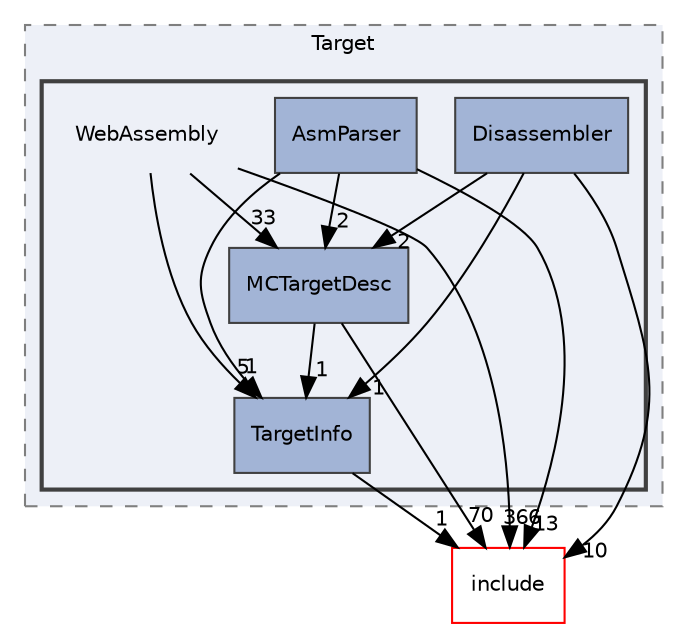 digraph "lib/Target/WebAssembly"
{
 // LATEX_PDF_SIZE
  bgcolor="transparent";
  edge [fontname="Helvetica",fontsize="10",labelfontname="Helvetica",labelfontsize="10"];
  node [fontname="Helvetica",fontsize="10",shape="box"];
  compound=true
  subgraph clusterdir_794e483eb1cc7921d35fd149d9cc325b {
    graph [ bgcolor="#edf0f7", pencolor="grey50", style="filled,dashed,", label="Target", fontname="Helvetica", fontsize="10", URL="dir_794e483eb1cc7921d35fd149d9cc325b.html"]
  subgraph clusterdir_96ba75976c22f2500bfbc06f8c4c2b70 {
    graph [ bgcolor="#edf0f7", pencolor="grey25", style="filled,bold,", label="", fontname="Helvetica", fontsize="10", URL="dir_96ba75976c22f2500bfbc06f8c4c2b70.html"]
    dir_96ba75976c22f2500bfbc06f8c4c2b70 [shape=plaintext, label="WebAssembly"];
  dir_c14a0b39f8e694e9a00ca3dcf9702481 [label="AsmParser", style="filled,", fillcolor="#a2b4d6", color="grey25", URL="dir_c14a0b39f8e694e9a00ca3dcf9702481.html"];
  dir_250c9ef2b227e6b2f6b2a49791ad45f1 [label="Disassembler", style="filled,", fillcolor="#a2b4d6", color="grey25", URL="dir_250c9ef2b227e6b2f6b2a49791ad45f1.html"];
  dir_a55190db062d77cf0f3c7dda37a78d5b [label="MCTargetDesc", style="filled,", fillcolor="#a2b4d6", color="grey25", URL="dir_a55190db062d77cf0f3c7dda37a78d5b.html"];
  dir_e98dc5c8bb83d992569c0d03f1dcb04e [label="TargetInfo", style="filled,", fillcolor="#a2b4d6", color="grey25", URL="dir_e98dc5c8bb83d992569c0d03f1dcb04e.html"];
  }
  }
  dir_d44c64559bbebec7f509842c48db8b23 [label="include", style="", fillcolor="#edf0f7", color="red", URL="dir_d44c64559bbebec7f509842c48db8b23.html"];
  dir_96ba75976c22f2500bfbc06f8c4c2b70->dir_a55190db062d77cf0f3c7dda37a78d5b [headlabel="33", labeldistance=1.5 headhref="dir_000233_000138.html"];
  dir_96ba75976c22f2500bfbc06f8c4c2b70->dir_d44c64559bbebec7f509842c48db8b23 [headlabel="366", labeldistance=1.5 headhref="dir_000233_000082.html"];
  dir_96ba75976c22f2500bfbc06f8c4c2b70->dir_e98dc5c8bb83d992569c0d03f1dcb04e [headlabel="5", labeldistance=1.5 headhref="dir_000233_000209.html"];
  dir_c14a0b39f8e694e9a00ca3dcf9702481->dir_a55190db062d77cf0f3c7dda37a78d5b [headlabel="2", labeldistance=1.5 headhref="dir_000024_000138.html"];
  dir_c14a0b39f8e694e9a00ca3dcf9702481->dir_d44c64559bbebec7f509842c48db8b23 [headlabel="13", labeldistance=1.5 headhref="dir_000024_000082.html"];
  dir_c14a0b39f8e694e9a00ca3dcf9702481->dir_e98dc5c8bb83d992569c0d03f1dcb04e [headlabel="1", labeldistance=1.5 headhref="dir_000024_000209.html"];
  dir_250c9ef2b227e6b2f6b2a49791ad45f1->dir_a55190db062d77cf0f3c7dda37a78d5b [headlabel="2", labeldistance=1.5 headhref="dir_000062_000138.html"];
  dir_250c9ef2b227e6b2f6b2a49791ad45f1->dir_d44c64559bbebec7f509842c48db8b23 [headlabel="10", labeldistance=1.5 headhref="dir_000062_000082.html"];
  dir_250c9ef2b227e6b2f6b2a49791ad45f1->dir_e98dc5c8bb83d992569c0d03f1dcb04e [headlabel="1", labeldistance=1.5 headhref="dir_000062_000209.html"];
  dir_a55190db062d77cf0f3c7dda37a78d5b->dir_d44c64559bbebec7f509842c48db8b23 [headlabel="70", labeldistance=1.5 headhref="dir_000138_000082.html"];
  dir_a55190db062d77cf0f3c7dda37a78d5b->dir_e98dc5c8bb83d992569c0d03f1dcb04e [headlabel="1", labeldistance=1.5 headhref="dir_000138_000209.html"];
  dir_e98dc5c8bb83d992569c0d03f1dcb04e->dir_d44c64559bbebec7f509842c48db8b23 [headlabel="1", labeldistance=1.5 headhref="dir_000209_000082.html"];
}

